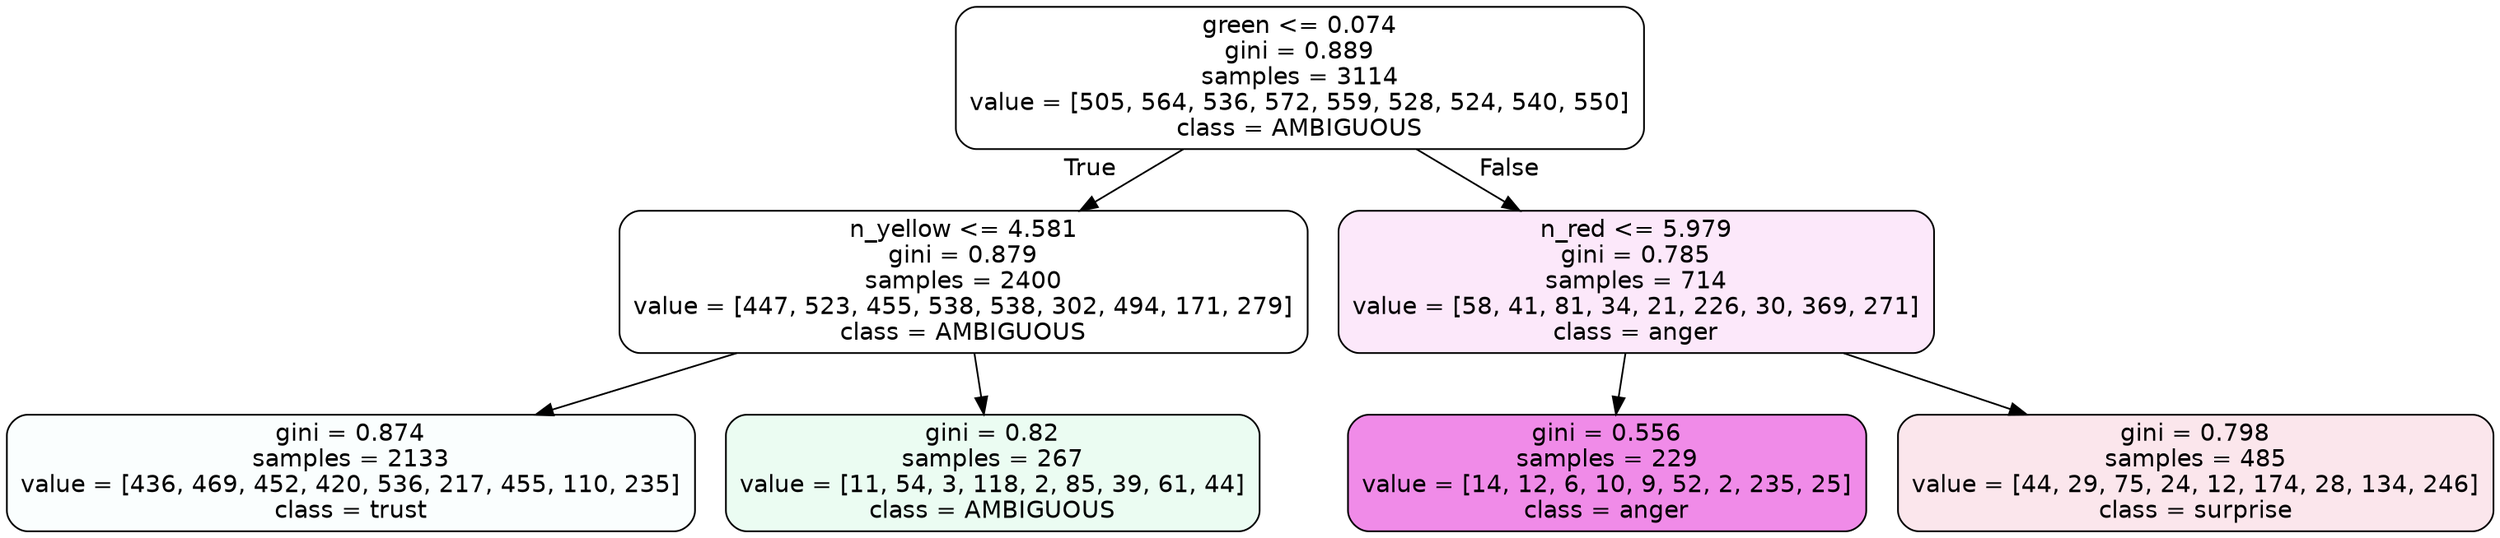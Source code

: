 digraph Tree {
node [shape=box, style="filled, rounded", color="black", fontname=helvetica] ;
edge [fontname=helvetica] ;
0 [label="green <= 0.074\ngini = 0.889\nsamples = 3114\nvalue = [505, 564, 536, 572, 559, 528, 524, 540, 550]\nclass = AMBIGUOUS", fillcolor="#39e58100"] ;
1 [label="n_yellow <= 4.581\ngini = 0.879\nsamples = 2400\nvalue = [447, 523, 455, 538, 538, 302, 494, 171, 279]\nclass = AMBIGUOUS", fillcolor="#39e58100"] ;
0 -> 1 [labeldistance=2.5, labelangle=45, headlabel="True"] ;
2 [label="gini = 0.874\nsamples = 2133\nvalue = [436, 469, 452, 420, 536, 217, 455, 110, 235]\nclass = trust", fillcolor="#39d7e506"] ;
1 -> 2 ;
3 [label="gini = 0.82\nsamples = 267\nvalue = [11, 54, 3, 118, 2, 85, 39, 61, 44]\nclass = AMBIGUOUS", fillcolor="#39e58119"] ;
1 -> 3 ;
4 [label="n_red <= 5.979\ngini = 0.785\nsamples = 714\nvalue = [58, 41, 81, 34, 21, 226, 30, 369, 271]\nclass = anger", fillcolor="#e539d71d"] ;
0 -> 4 [labeldistance=2.5, labelangle=-45, headlabel="False"] ;
5 [label="gini = 0.556\nsamples = 229\nvalue = [14, 12, 6, 10, 9, 52, 2, 235, 25]\nclass = anger", fillcolor="#e539d795"] ;
4 -> 5 ;
6 [label="gini = 0.798\nsamples = 485\nvalue = [44, 29, 75, 24, 12, 174, 28, 134, 246]\nclass = surprise", fillcolor="#e539641f"] ;
4 -> 6 ;
}